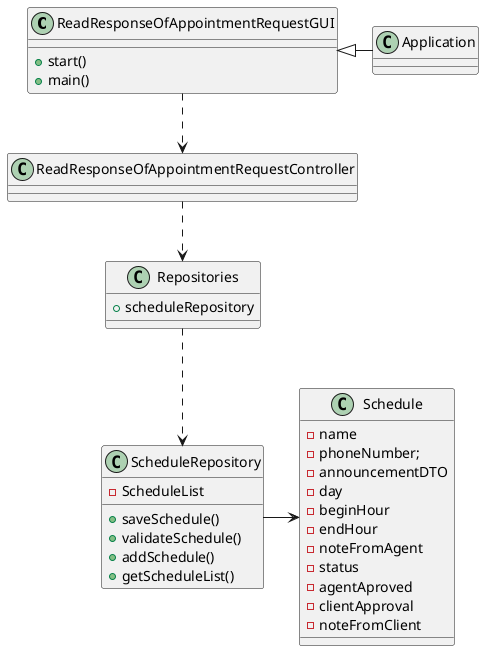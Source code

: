 @startuml


class ReadResponseOfAppointmentRequestGUI {

    + start()
    + main()
}

class ReadResponseOfAppointmentRequestController {

}

class Schedule {

    - name
    - phoneNumber;
    - announcementDTO
    - day
    - beginHour
    - endHour
    - noteFromAgent
    - status
    - agentAproved
    - clientApproval
    - noteFromClient
}

class Repositories {

    + scheduleRepository
}

class ScheduleRepository {

    - ScheduleList
    + saveSchedule()
    + validateSchedule()
    + addSchedule()
    + getScheduleList()
}


ReadResponseOfAppointmentRequestGUI ..> ReadResponseOfAppointmentRequestController
ReadResponseOfAppointmentRequestController ..> Repositories
Repositories ..> ScheduleRepository
ScheduleRepository -right-> Schedule
Application -left-|> ReadResponseOfAppointmentRequestGUI


@enduml